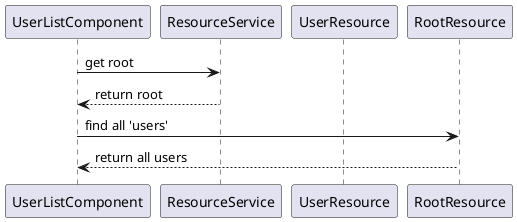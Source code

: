 @startuml
participant UserListComponent
participant ResourceService
participant UserResource

UserListComponent -> ResourceService : get root
ResourceService --> UserListComponent : return root
UserListComponent -> RootResource : find all 'users'
RootResource --> UserListComponent : return all users
@enduml